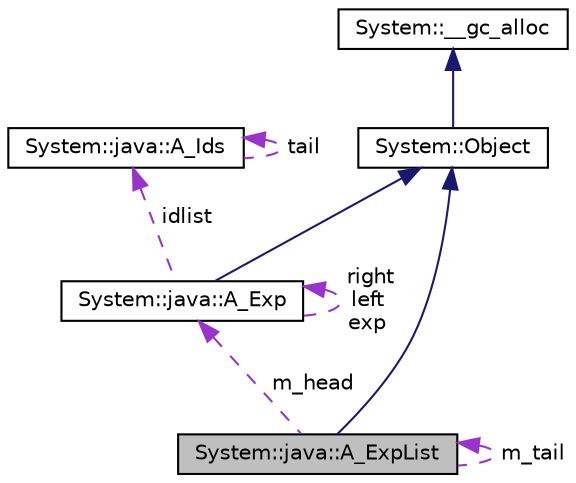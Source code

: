 digraph G
{
  edge [fontname="Helvetica",fontsize="10",labelfontname="Helvetica",labelfontsize="10"];
  node [fontname="Helvetica",fontsize="10",shape=record];
  Node1 [label="System::java::A_ExpList",height=0.2,width=0.4,color="black", fillcolor="grey75", style="filled" fontcolor="black"];
  Node2 -> Node1 [dir="back",color="midnightblue",fontsize="10",style="solid",fontname="Helvetica"];
  Node2 [label="System::Object",height=0.2,width=0.4,color="black", fillcolor="white", style="filled",URL="$class_system_1_1_object.html"];
  Node3 -> Node2 [dir="back",color="midnightblue",fontsize="10",style="solid",fontname="Helvetica"];
  Node3 [label="System::__gc_alloc",height=0.2,width=0.4,color="black", fillcolor="white", style="filled",URL="$class_system_1_1____gc__alloc.html"];
  Node1 -> Node1 [dir="back",color="darkorchid3",fontsize="10",style="dashed",label=" m_tail" ,fontname="Helvetica"];
  Node4 -> Node1 [dir="back",color="darkorchid3",fontsize="10",style="dashed",label=" m_head" ,fontname="Helvetica"];
  Node4 [label="System::java::A_Exp",height=0.2,width=0.4,color="black", fillcolor="white", style="filled",URL="$class_system_1_1java_1_1_a___exp.html"];
  Node2 -> Node4 [dir="back",color="midnightblue",fontsize="10",style="solid",fontname="Helvetica"];
  Node4 -> Node4 [dir="back",color="darkorchid3",fontsize="10",style="dashed",label=" right\nleft\nexp" ,fontname="Helvetica"];
  Node5 -> Node4 [dir="back",color="darkorchid3",fontsize="10",style="dashed",label=" idlist" ,fontname="Helvetica"];
  Node5 [label="System::java::A_Ids",height=0.2,width=0.4,color="black", fillcolor="white", style="filled",URL="$class_system_1_1java_1_1_a___ids.html"];
  Node5 -> Node5 [dir="back",color="darkorchid3",fontsize="10",style="dashed",label=" tail" ,fontname="Helvetica"];
}
